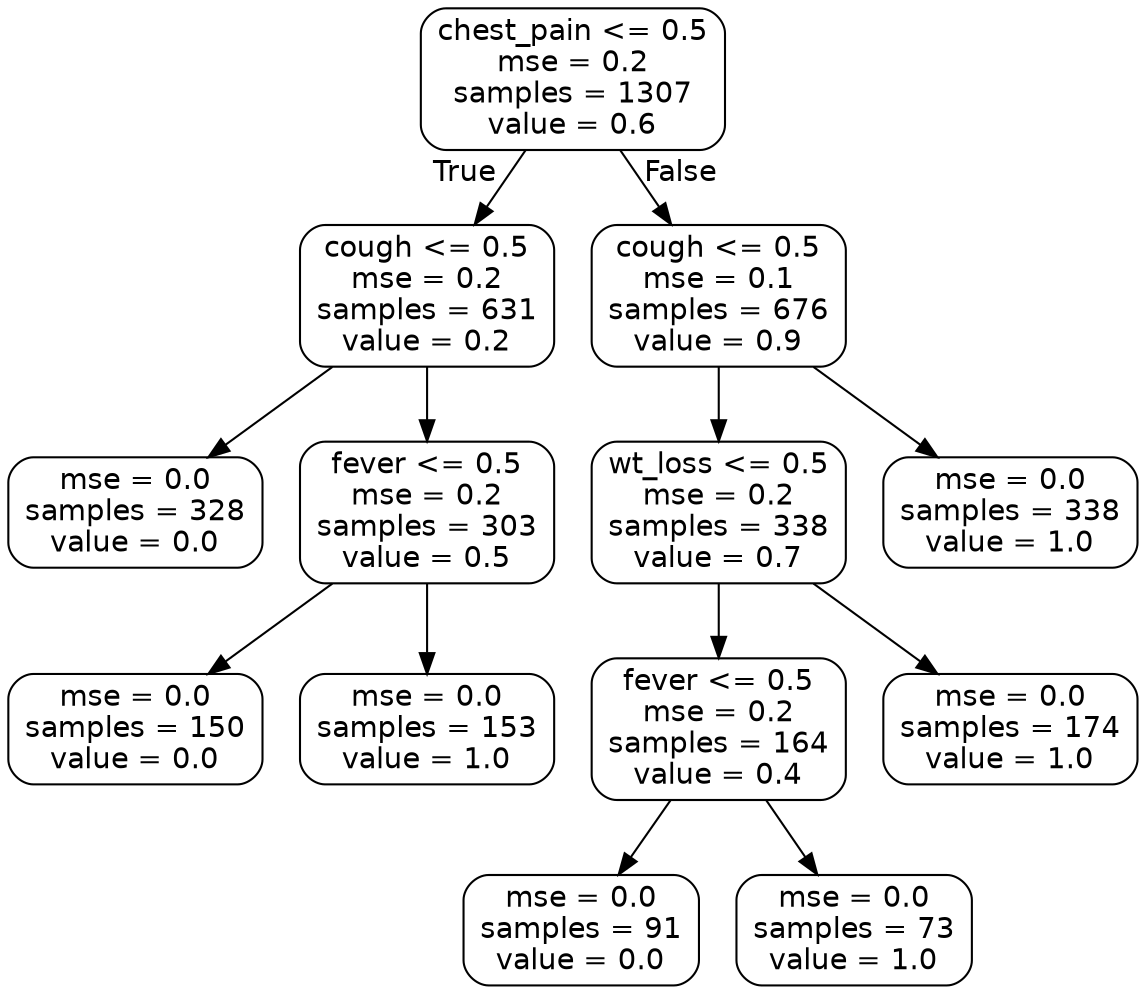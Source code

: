 digraph Tree {
node [shape=box, style="rounded", color="black", fontname=helvetica] ;
edge [fontname=helvetica] ;
0 [label="chest_pain <= 0.5\nmse = 0.2\nsamples = 1307\nvalue = 0.6"] ;
1 [label="cough <= 0.5\nmse = 0.2\nsamples = 631\nvalue = 0.2"] ;
0 -> 1 [labeldistance=2.5, labelangle=45, headlabel="True"] ;
2 [label="mse = 0.0\nsamples = 328\nvalue = 0.0"] ;
1 -> 2 ;
3 [label="fever <= 0.5\nmse = 0.2\nsamples = 303\nvalue = 0.5"] ;
1 -> 3 ;
4 [label="mse = 0.0\nsamples = 150\nvalue = 0.0"] ;
3 -> 4 ;
5 [label="mse = 0.0\nsamples = 153\nvalue = 1.0"] ;
3 -> 5 ;
6 [label="cough <= 0.5\nmse = 0.1\nsamples = 676\nvalue = 0.9"] ;
0 -> 6 [labeldistance=2.5, labelangle=-45, headlabel="False"] ;
7 [label="wt_loss <= 0.5\nmse = 0.2\nsamples = 338\nvalue = 0.7"] ;
6 -> 7 ;
8 [label="fever <= 0.5\nmse = 0.2\nsamples = 164\nvalue = 0.4"] ;
7 -> 8 ;
9 [label="mse = 0.0\nsamples = 91\nvalue = 0.0"] ;
8 -> 9 ;
10 [label="mse = 0.0\nsamples = 73\nvalue = 1.0"] ;
8 -> 10 ;
11 [label="mse = 0.0\nsamples = 174\nvalue = 1.0"] ;
7 -> 11 ;
12 [label="mse = 0.0\nsamples = 338\nvalue = 1.0"] ;
6 -> 12 ;
}